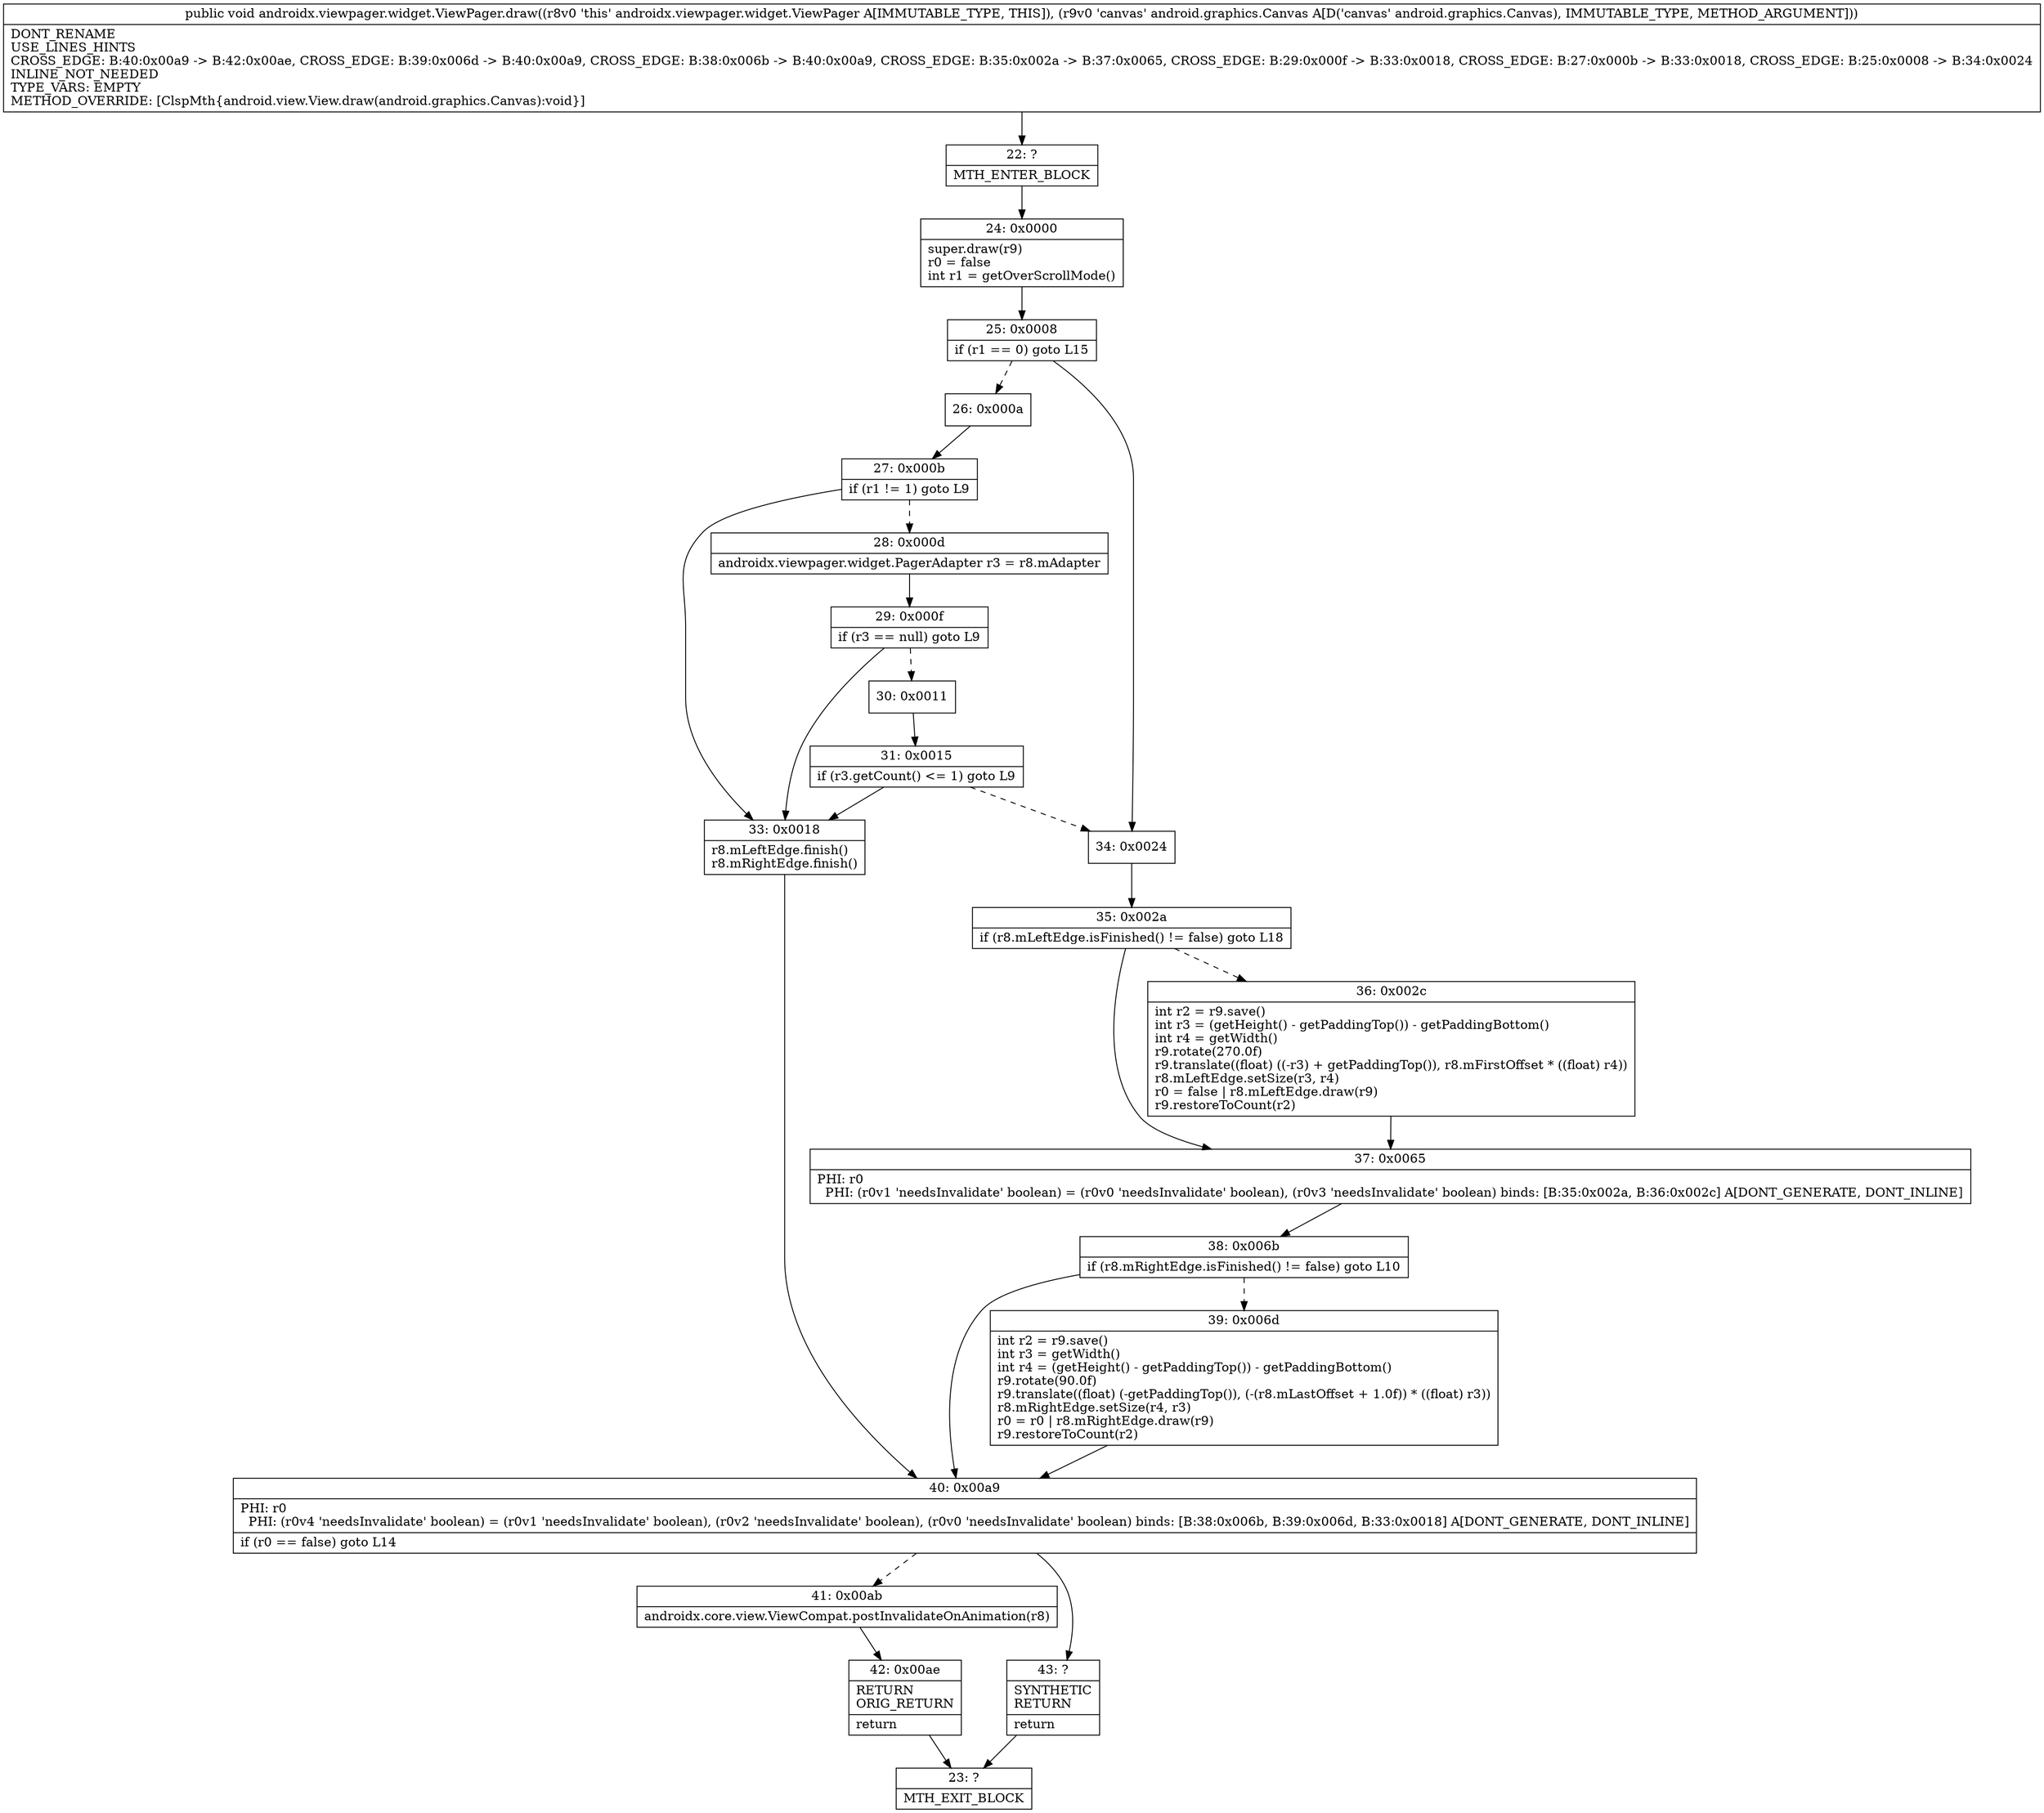 digraph "CFG forandroidx.viewpager.widget.ViewPager.draw(Landroid\/graphics\/Canvas;)V" {
Node_22 [shape=record,label="{22\:\ ?|MTH_ENTER_BLOCK\l}"];
Node_24 [shape=record,label="{24\:\ 0x0000|super.draw(r9)\lr0 = false\lint r1 = getOverScrollMode()\l}"];
Node_25 [shape=record,label="{25\:\ 0x0008|if (r1 == 0) goto L15\l}"];
Node_26 [shape=record,label="{26\:\ 0x000a}"];
Node_27 [shape=record,label="{27\:\ 0x000b|if (r1 != 1) goto L9\l}"];
Node_28 [shape=record,label="{28\:\ 0x000d|androidx.viewpager.widget.PagerAdapter r3 = r8.mAdapter\l}"];
Node_29 [shape=record,label="{29\:\ 0x000f|if (r3 == null) goto L9\l}"];
Node_30 [shape=record,label="{30\:\ 0x0011}"];
Node_31 [shape=record,label="{31\:\ 0x0015|if (r3.getCount() \<= 1) goto L9\l}"];
Node_33 [shape=record,label="{33\:\ 0x0018|r8.mLeftEdge.finish()\lr8.mRightEdge.finish()\l}"];
Node_40 [shape=record,label="{40\:\ 0x00a9|PHI: r0 \l  PHI: (r0v4 'needsInvalidate' boolean) = (r0v1 'needsInvalidate' boolean), (r0v2 'needsInvalidate' boolean), (r0v0 'needsInvalidate' boolean) binds: [B:38:0x006b, B:39:0x006d, B:33:0x0018] A[DONT_GENERATE, DONT_INLINE]\l|if (r0 == false) goto L14\l}"];
Node_41 [shape=record,label="{41\:\ 0x00ab|androidx.core.view.ViewCompat.postInvalidateOnAnimation(r8)\l}"];
Node_42 [shape=record,label="{42\:\ 0x00ae|RETURN\lORIG_RETURN\l|return\l}"];
Node_23 [shape=record,label="{23\:\ ?|MTH_EXIT_BLOCK\l}"];
Node_43 [shape=record,label="{43\:\ ?|SYNTHETIC\lRETURN\l|return\l}"];
Node_34 [shape=record,label="{34\:\ 0x0024}"];
Node_35 [shape=record,label="{35\:\ 0x002a|if (r8.mLeftEdge.isFinished() != false) goto L18\l}"];
Node_36 [shape=record,label="{36\:\ 0x002c|int r2 = r9.save()\lint r3 = (getHeight() \- getPaddingTop()) \- getPaddingBottom()\lint r4 = getWidth()\lr9.rotate(270.0f)\lr9.translate((float) ((\-r3) + getPaddingTop()), r8.mFirstOffset * ((float) r4))\lr8.mLeftEdge.setSize(r3, r4)\lr0 = false \| r8.mLeftEdge.draw(r9)\lr9.restoreToCount(r2)\l}"];
Node_37 [shape=record,label="{37\:\ 0x0065|PHI: r0 \l  PHI: (r0v1 'needsInvalidate' boolean) = (r0v0 'needsInvalidate' boolean), (r0v3 'needsInvalidate' boolean) binds: [B:35:0x002a, B:36:0x002c] A[DONT_GENERATE, DONT_INLINE]\l}"];
Node_38 [shape=record,label="{38\:\ 0x006b|if (r8.mRightEdge.isFinished() != false) goto L10\l}"];
Node_39 [shape=record,label="{39\:\ 0x006d|int r2 = r9.save()\lint r3 = getWidth()\lint r4 = (getHeight() \- getPaddingTop()) \- getPaddingBottom()\lr9.rotate(90.0f)\lr9.translate((float) (\-getPaddingTop()), (\-(r8.mLastOffset + 1.0f)) * ((float) r3))\lr8.mRightEdge.setSize(r4, r3)\lr0 = r0 \| r8.mRightEdge.draw(r9)\lr9.restoreToCount(r2)\l}"];
MethodNode[shape=record,label="{public void androidx.viewpager.widget.ViewPager.draw((r8v0 'this' androidx.viewpager.widget.ViewPager A[IMMUTABLE_TYPE, THIS]), (r9v0 'canvas' android.graphics.Canvas A[D('canvas' android.graphics.Canvas), IMMUTABLE_TYPE, METHOD_ARGUMENT]))  | DONT_RENAME\lUSE_LINES_HINTS\lCROSS_EDGE: B:40:0x00a9 \-\> B:42:0x00ae, CROSS_EDGE: B:39:0x006d \-\> B:40:0x00a9, CROSS_EDGE: B:38:0x006b \-\> B:40:0x00a9, CROSS_EDGE: B:35:0x002a \-\> B:37:0x0065, CROSS_EDGE: B:29:0x000f \-\> B:33:0x0018, CROSS_EDGE: B:27:0x000b \-\> B:33:0x0018, CROSS_EDGE: B:25:0x0008 \-\> B:34:0x0024\lINLINE_NOT_NEEDED\lTYPE_VARS: EMPTY\lMETHOD_OVERRIDE: [ClspMth\{android.view.View.draw(android.graphics.Canvas):void\}]\l}"];
MethodNode -> Node_22;Node_22 -> Node_24;
Node_24 -> Node_25;
Node_25 -> Node_26[style=dashed];
Node_25 -> Node_34;
Node_26 -> Node_27;
Node_27 -> Node_28[style=dashed];
Node_27 -> Node_33;
Node_28 -> Node_29;
Node_29 -> Node_30[style=dashed];
Node_29 -> Node_33;
Node_30 -> Node_31;
Node_31 -> Node_33;
Node_31 -> Node_34[style=dashed];
Node_33 -> Node_40;
Node_40 -> Node_41[style=dashed];
Node_40 -> Node_43;
Node_41 -> Node_42;
Node_42 -> Node_23;
Node_43 -> Node_23;
Node_34 -> Node_35;
Node_35 -> Node_36[style=dashed];
Node_35 -> Node_37;
Node_36 -> Node_37;
Node_37 -> Node_38;
Node_38 -> Node_39[style=dashed];
Node_38 -> Node_40;
Node_39 -> Node_40;
}

